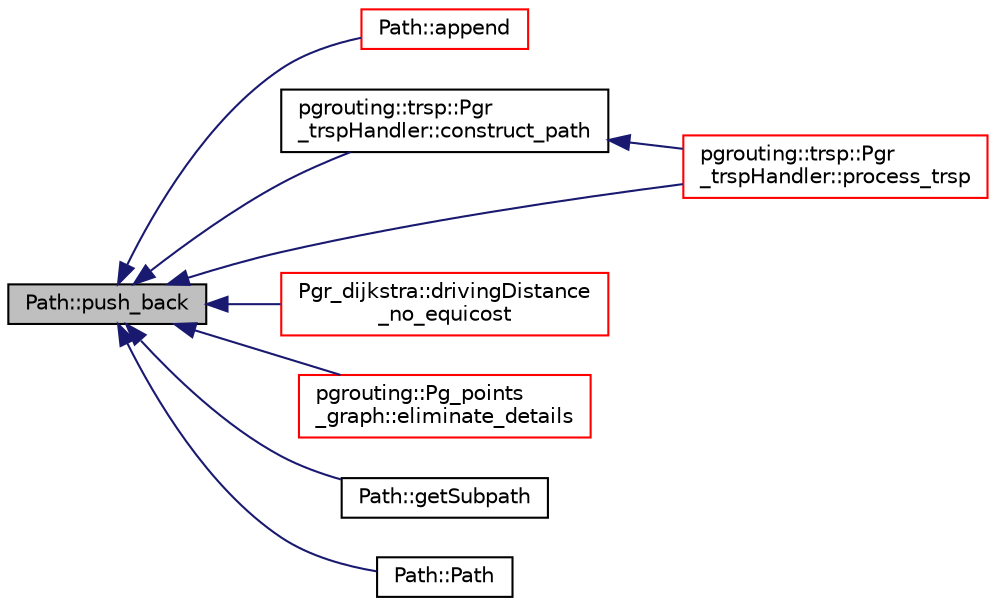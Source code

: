 digraph "Path::push_back"
{
  edge [fontname="Helvetica",fontsize="10",labelfontname="Helvetica",labelfontsize="10"];
  node [fontname="Helvetica",fontsize="10",shape=record];
  rankdir="LR";
  Node149 [label="Path::push_back",height=0.2,width=0.4,color="black", fillcolor="grey75", style="filled", fontcolor="black"];
  Node149 -> Node150 [dir="back",color="midnightblue",fontsize="10",style="solid",fontname="Helvetica"];
  Node150 [label="Path::append",height=0.2,width=0.4,color="red", fillcolor="white", style="filled",URL="$classPath.html#a81dda9b296131350ee5be51a13e095b7",tooltip="Path: 2 -> 9 seq node edge cost agg_cost 0 2 4 1 0 1 5 8 1 1 2 6 9 1 2 3 9 -1 0 3 Path: 9 -> 3 seq no..."];
  Node149 -> Node162 [dir="back",color="midnightblue",fontsize="10",style="solid",fontname="Helvetica"];
  Node162 [label="pgrouting::trsp::Pgr\l_trspHandler::construct_path",height=0.2,width=0.4,color="black", fillcolor="white", style="filled",URL="$classpgrouting_1_1trsp_1_1Pgr__trspHandler.html#afb0d7e7d3049ca1c2a003b0571fcc02d"];
  Node162 -> Node163 [dir="back",color="midnightblue",fontsize="10",style="solid",fontname="Helvetica"];
  Node163 [label="pgrouting::trsp::Pgr\l_trspHandler::process_trsp",height=0.2,width=0.4,color="red", fillcolor="white", style="filled",URL="$classpgrouting_1_1trsp_1_1Pgr__trspHandler.html#a5d3b1ce02215d5c0ea5519e678b9c320"];
  Node149 -> Node169 [dir="back",color="midnightblue",fontsize="10",style="solid",fontname="Helvetica"];
  Node169 [label="Pgr_dijkstra::drivingDistance\l_no_equicost",height=0.2,width=0.4,color="red", fillcolor="white", style="filled",URL="$classPgr__dijkstra.html#ac41eff6be348e54c06d497edbf2ed62a"];
  Node149 -> Node171 [dir="back",color="midnightblue",fontsize="10",style="solid",fontname="Helvetica"];
  Node171 [label="pgrouting::Pg_points\l_graph::eliminate_details",height=0.2,width=0.4,color="red", fillcolor="white", style="filled",URL="$classpgrouting_1_1Pg__points__graph.html#a3116d404b1aeab4255b83a96c040686c"];
  Node149 -> Node178 [dir="back",color="midnightblue",fontsize="10",style="solid",fontname="Helvetica"];
  Node178 [label="Path::getSubpath",height=0.2,width=0.4,color="black", fillcolor="white", style="filled",URL="$classPath.html#a6e915a3786eccd377d84a284b3152e2b"];
  Node149 -> Node179 [dir="back",color="midnightblue",fontsize="10",style="solid",fontname="Helvetica"];
  Node179 [label="Path::Path",height=0.2,width=0.4,color="black", fillcolor="white", style="filled",URL="$classPath.html#aa756b9e7d3f6da13211097788882378a"];
  Node149 -> Node163 [dir="back",color="midnightblue",fontsize="10",style="solid",fontname="Helvetica"];
}
